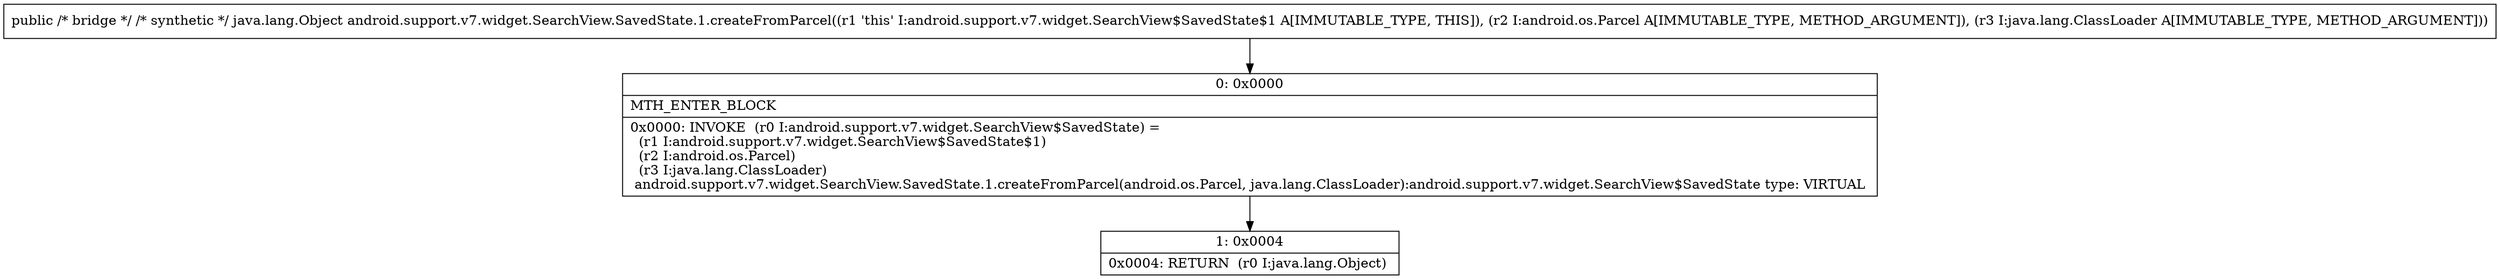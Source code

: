 digraph "CFG forandroid.support.v7.widget.SearchView.SavedState.1.createFromParcel(Landroid\/os\/Parcel;Ljava\/lang\/ClassLoader;)Ljava\/lang\/Object;" {
Node_0 [shape=record,label="{0\:\ 0x0000|MTH_ENTER_BLOCK\l|0x0000: INVOKE  (r0 I:android.support.v7.widget.SearchView$SavedState) = \l  (r1 I:android.support.v7.widget.SearchView$SavedState$1)\l  (r2 I:android.os.Parcel)\l  (r3 I:java.lang.ClassLoader)\l android.support.v7.widget.SearchView.SavedState.1.createFromParcel(android.os.Parcel, java.lang.ClassLoader):android.support.v7.widget.SearchView$SavedState type: VIRTUAL \l}"];
Node_1 [shape=record,label="{1\:\ 0x0004|0x0004: RETURN  (r0 I:java.lang.Object) \l}"];
MethodNode[shape=record,label="{public \/* bridge *\/ \/* synthetic *\/ java.lang.Object android.support.v7.widget.SearchView.SavedState.1.createFromParcel((r1 'this' I:android.support.v7.widget.SearchView$SavedState$1 A[IMMUTABLE_TYPE, THIS]), (r2 I:android.os.Parcel A[IMMUTABLE_TYPE, METHOD_ARGUMENT]), (r3 I:java.lang.ClassLoader A[IMMUTABLE_TYPE, METHOD_ARGUMENT])) }"];
MethodNode -> Node_0;
Node_0 -> Node_1;
}

